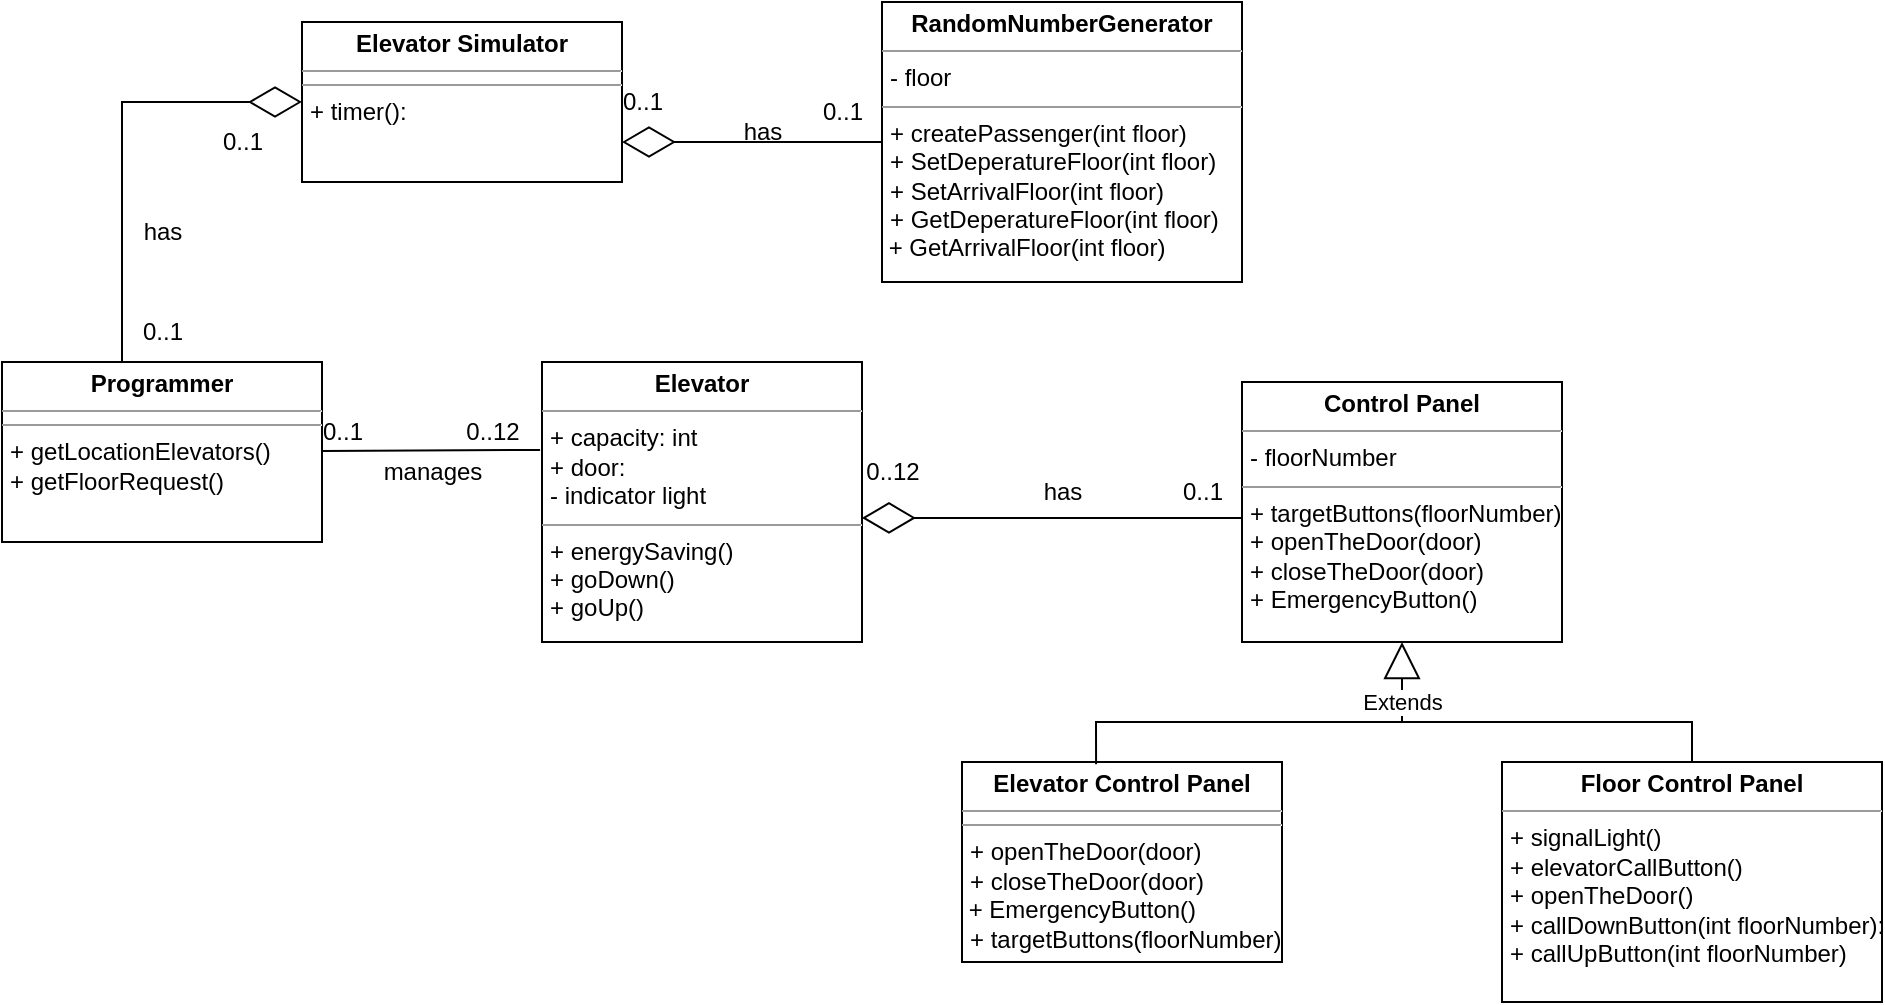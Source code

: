 <mxfile version="20.5.3" type="device"><diagram id="eMk5KmZfp2UYotFHUcdg" name="Page-1"><mxGraphModel dx="1278" dy="622" grid="1" gridSize="10" guides="1" tooltips="1" connect="1" arrows="1" fold="1" page="1" pageScale="1" pageWidth="827" pageHeight="1169" math="0" shadow="0"><root><mxCell id="0"/><mxCell id="1" parent="0"/><mxCell id="4ck6xHnSa1Zz_BY6RrN3-8" style="edgeStyle=orthogonalEdgeStyle;rounded=0;orthogonalLoop=1;jettySize=auto;html=1;exitX=0.5;exitY=1;exitDx=0;exitDy=0;" parent="1" edge="1"><mxGeometry relative="1" as="geometry"><mxPoint x="515" y="420" as="sourcePoint"/><mxPoint x="515" y="420" as="targetPoint"/></mxGeometry></mxCell><mxCell id="BCSiV_x7yG9Vn_VCYhH1-1" value="&lt;p style=&quot;margin:0px;margin-top:4px;text-align:center;&quot;&gt;&lt;b&gt;Elevator Simulator&lt;/b&gt;&lt;br&gt;&lt;/p&gt;&lt;hr size=&quot;1&quot;&gt;&lt;hr size=&quot;1&quot;&gt;&lt;p style=&quot;margin:0px;margin-left:4px;&quot;&gt;+ timer():&lt;br&gt;&lt;/p&gt;" style="verticalAlign=top;align=left;overflow=fill;fontSize=12;fontFamily=Helvetica;html=1;" parent="1" vertex="1"><mxGeometry x="300" y="20" width="160" height="80" as="geometry"/></mxCell><mxCell id="ZcxEJsqyIQtUdfNeWn4l-1" value="&lt;p style=&quot;margin:0px;margin-top:4px;text-align:center;&quot;&gt;&lt;b&gt;Elevator&lt;/b&gt;&lt;/p&gt;&lt;hr size=&quot;1&quot;&gt;&lt;p style=&quot;margin:0px;margin-left:4px;&quot;&gt;+ capacity: int&lt;/p&gt;&lt;p style=&quot;margin:0px;margin-left:4px;&quot;&gt;+ door:&lt;/p&gt;&lt;p style=&quot;margin:0px;margin-left:4px;&quot;&gt;- indicator light&lt;br&gt;&lt;/p&gt;&lt;hr size=&quot;1&quot;&gt;&lt;p style=&quot;margin:0px;margin-left:4px;&quot;&gt;+ energySaving()&lt;/p&gt;&lt;p style=&quot;margin:0px;margin-left:4px;&quot;&gt;+ goDown()&lt;/p&gt;&lt;p style=&quot;margin:0px;margin-left:4px;&quot;&gt;+ goUp()&lt;br&gt;&lt;/p&gt;" style="verticalAlign=top;align=left;overflow=fill;fontSize=12;fontFamily=Helvetica;html=1;" vertex="1" parent="1"><mxGeometry x="420" y="190" width="160" height="140" as="geometry"/></mxCell><mxCell id="ZcxEJsqyIQtUdfNeWn4l-2" value="&lt;p style=&quot;margin:0px;margin-top:4px;text-align:center;&quot;&gt;&lt;b&gt;Control Panel&lt;br&gt;&lt;/b&gt;&lt;/p&gt;&lt;hr size=&quot;1&quot;&gt;&lt;p style=&quot;margin:0px;margin-left:4px;&quot;&gt;- floorNumber&lt;br&gt;&lt;/p&gt;&lt;hr size=&quot;1&quot;&gt;&lt;p style=&quot;margin:0px;margin-left:4px;&quot;&gt;+ targetButtons(floorNumber)&lt;/p&gt;&lt;p style=&quot;margin:0px;margin-left:4px;&quot;&gt;+ openTheDoor(door)&lt;/p&gt;&lt;p style=&quot;margin:0px;margin-left:4px;&quot;&gt;+ closeTheDoor(door)&lt;/p&gt;&lt;p style=&quot;margin:0px;margin-left:4px;&quot;&gt;+ EmergencyButton()&lt;br&gt;&lt;/p&gt;" style="verticalAlign=top;align=left;overflow=fill;fontSize=12;fontFamily=Helvetica;html=1;" vertex="1" parent="1"><mxGeometry x="770" y="200" width="160" height="130" as="geometry"/></mxCell><mxCell id="ZcxEJsqyIQtUdfNeWn4l-3" value="" style="endArrow=diamondThin;endFill=0;endSize=24;html=1;rounded=0;entryX=1;entryY=0.557;entryDx=0;entryDy=0;entryPerimeter=0;" edge="1" parent="1" target="ZcxEJsqyIQtUdfNeWn4l-1"><mxGeometry width="160" relative="1" as="geometry"><mxPoint x="770" y="268" as="sourcePoint"/><mxPoint x="670" y="230" as="targetPoint"/></mxGeometry></mxCell><mxCell id="ZcxEJsqyIQtUdfNeWn4l-4" value="&lt;p style=&quot;margin:0px;margin-top:4px;text-align:center;&quot;&gt;&lt;b&gt;Programmer&lt;/b&gt;&lt;br&gt;&lt;/p&gt;&lt;hr size=&quot;1&quot;&gt;&lt;hr size=&quot;1&quot;&gt;&lt;p style=&quot;margin:0px;margin-left:4px;&quot;&gt;+ getLocationElevators()&lt;/p&gt;&lt;p style=&quot;margin:0px;margin-left:4px;&quot;&gt;+ getFloorRequest()&lt;/p&gt;&lt;p style=&quot;margin:0px;margin-left:4px;&quot;&gt;&lt;br&gt;&lt;/p&gt;&lt;p style=&quot;margin:0px;margin-left:4px;&quot;&gt;&lt;br&gt;&lt;/p&gt;" style="verticalAlign=top;align=left;overflow=fill;fontSize=12;fontFamily=Helvetica;html=1;" vertex="1" parent="1"><mxGeometry x="150" y="190" width="160" height="90" as="geometry"/></mxCell><mxCell id="ZcxEJsqyIQtUdfNeWn4l-5" value="" style="endArrow=diamondThin;endFill=0;endSize=24;html=1;rounded=0;entryX=0;entryY=0.5;entryDx=0;entryDy=0;exitX=0.375;exitY=0;exitDx=0;exitDy=0;exitPerimeter=0;" edge="1" parent="1" source="ZcxEJsqyIQtUdfNeWn4l-4" target="BCSiV_x7yG9Vn_VCYhH1-1"><mxGeometry width="160" relative="1" as="geometry"><mxPoint x="230" y="170" as="sourcePoint"/><mxPoint x="540" y="230" as="targetPoint"/><Array as="points"><mxPoint x="210" y="170"/><mxPoint x="210" y="150"/><mxPoint x="210" y="60"/></Array></mxGeometry></mxCell><mxCell id="ZcxEJsqyIQtUdfNeWn4l-10" value="&lt;p style=&quot;margin:0px;margin-top:4px;text-align:center;&quot;&gt;&lt;b&gt;Elevator Control Panel&lt;/b&gt;&lt;br&gt;&lt;/p&gt;&lt;hr size=&quot;1&quot;&gt;&lt;hr size=&quot;1&quot;&gt;&lt;p style=&quot;margin:0px;margin-left:4px;&quot;&gt;+ openTheDoor(door)&lt;/p&gt;&lt;p style=&quot;margin:0px;margin-left:4px;&quot;&gt;+ closeTheDoor(door)&lt;/p&gt;&lt;div&gt;&amp;nbsp;+ EmergencyButton()&lt;/div&gt;&lt;div&gt;&lt;p style=&quot;margin:0px;margin-left:4px;&quot;&gt;+ targetButtons(floorNumber)&lt;/p&gt;&lt;/div&gt;&lt;p style=&quot;margin:0px;margin-left:4px;&quot;&gt;&lt;/p&gt;" style="verticalAlign=top;align=left;overflow=fill;fontSize=12;fontFamily=Helvetica;html=1;" vertex="1" parent="1"><mxGeometry x="630" y="390" width="160" height="100" as="geometry"/></mxCell><mxCell id="ZcxEJsqyIQtUdfNeWn4l-11" value="&lt;p style=&quot;margin:0px;margin-top:4px;text-align:center;&quot;&gt;&lt;b&gt;Floor Control Panel&lt;/b&gt;&lt;br&gt;&lt;/p&gt;&lt;hr size=&quot;1&quot;&gt;&lt;p style=&quot;margin:0px;margin-left:4px;&quot;&gt;+ signalLight()&lt;br&gt;&lt;/p&gt;&lt;p style=&quot;margin:0px;margin-left:4px;&quot;&gt;+ elevatorCallButton()&lt;/p&gt;&lt;p style=&quot;margin:0px;margin-left:4px;&quot;&gt;+ openTheDoor()&lt;/p&gt;&lt;p style=&quot;margin:0px;margin-left:4px;&quot;&gt;+ callDownButton(int floorNumber):&lt;/p&gt;&lt;p style=&quot;margin:0px;margin-left:4px;&quot;&gt;+ callUpButton(int floorNumber)&lt;br&gt;&lt;/p&gt;&lt;p style=&quot;margin:0px;margin-left:4px;&quot;&gt;&lt;br&gt;&lt;/p&gt;&lt;p style=&quot;margin:0px;margin-left:4px;&quot;&gt;&lt;br&gt;&lt;/p&gt;" style="verticalAlign=top;align=left;overflow=fill;fontSize=12;fontFamily=Helvetica;html=1;" vertex="1" parent="1"><mxGeometry x="900" y="390" width="190" height="120" as="geometry"/></mxCell><mxCell id="ZcxEJsqyIQtUdfNeWn4l-12" value="Extends" style="endArrow=block;endSize=16;endFill=0;html=1;rounded=0;exitX=0.419;exitY=0.011;exitDx=0;exitDy=0;exitPerimeter=0;" edge="1" parent="1" source="ZcxEJsqyIQtUdfNeWn4l-10" target="ZcxEJsqyIQtUdfNeWn4l-2"><mxGeometry x="0.72" width="160" relative="1" as="geometry"><mxPoint x="710" y="380" as="sourcePoint"/><mxPoint x="870" y="380" as="targetPoint"/><Array as="points"><mxPoint x="697" y="370"/><mxPoint x="850" y="370"/></Array><mxPoint as="offset"/></mxGeometry></mxCell><mxCell id="ZcxEJsqyIQtUdfNeWn4l-14" value="" style="endArrow=none;html=1;rounded=0;entryX=0.5;entryY=0;entryDx=0;entryDy=0;" edge="1" parent="1" target="ZcxEJsqyIQtUdfNeWn4l-11"><mxGeometry width="50" height="50" relative="1" as="geometry"><mxPoint x="840" y="370" as="sourcePoint"/><mxPoint x="810" y="350" as="targetPoint"/><Array as="points"><mxPoint x="995" y="370"/></Array></mxGeometry></mxCell><mxCell id="ZcxEJsqyIQtUdfNeWn4l-16" value="&lt;p style=&quot;margin:0px;margin-top:4px;text-align:center;&quot;&gt;&lt;b&gt;RandomNumberGenerator&lt;/b&gt;&lt;br&gt;&lt;/p&gt;&lt;hr size=&quot;1&quot;&gt;&lt;p style=&quot;margin:0px;margin-left:4px;&quot;&gt;- floor&lt;br&gt;&lt;/p&gt;&lt;hr size=&quot;1&quot;&gt;&lt;p style=&quot;margin:0px;margin-left:4px;&quot;&gt;+ createPassenger(int floor)&lt;/p&gt;&lt;p style=&quot;margin:0px;margin-left:4px;&quot;&gt;+ SetDeperatureFloor(int floor)&lt;/p&gt;&lt;p style=&quot;margin:0px;margin-left:4px;&quot;&gt;+ SetArrivalFloor(int floor)&lt;/p&gt;&lt;p style=&quot;margin:0px;margin-left:4px;&quot;&gt;+ GetDeperatureFloor(int floor)&lt;/p&gt;&amp;nbsp;+ GetArrivalFloor(int floor)&lt;p style=&quot;margin:0px;margin-left:4px;&quot;&gt;&lt;/p&gt;" style="verticalAlign=top;align=left;overflow=fill;fontSize=12;fontFamily=Helvetica;html=1;" vertex="1" parent="1"><mxGeometry x="590" y="10" width="180" height="140" as="geometry"/></mxCell><mxCell id="ZcxEJsqyIQtUdfNeWn4l-21" value="" style="endArrow=diamondThin;endFill=0;endSize=24;html=1;rounded=0;exitX=0;exitY=0.5;exitDx=0;exitDy=0;" edge="1" parent="1" source="ZcxEJsqyIQtUdfNeWn4l-16"><mxGeometry width="160" relative="1" as="geometry"><mxPoint x="580" y="78" as="sourcePoint"/><mxPoint x="460" y="80" as="targetPoint"/></mxGeometry></mxCell><mxCell id="ZcxEJsqyIQtUdfNeWn4l-22" value="" style="endArrow=none;html=1;rounded=0;entryX=-0.006;entryY=0.314;entryDx=0;entryDy=0;entryPerimeter=0;" edge="1" parent="1" source="ZcxEJsqyIQtUdfNeWn4l-4" target="ZcxEJsqyIQtUdfNeWn4l-1"><mxGeometry width="50" height="50" relative="1" as="geometry"><mxPoint x="500" y="300" as="sourcePoint"/><mxPoint x="550" y="250" as="targetPoint"/></mxGeometry></mxCell><mxCell id="ZcxEJsqyIQtUdfNeWn4l-23" value="manages" style="text;html=1;resizable=0;autosize=1;align=center;verticalAlign=middle;points=[];fillColor=none;strokeColor=none;rounded=0;" vertex="1" parent="1"><mxGeometry x="330" y="230" width="70" height="30" as="geometry"/></mxCell><mxCell id="ZcxEJsqyIQtUdfNeWn4l-26" value="0..1" style="text;html=1;resizable=0;autosize=1;align=center;verticalAlign=middle;points=[];fillColor=none;strokeColor=none;rounded=0;" vertex="1" parent="1"><mxGeometry x="210" y="160" width="40" height="30" as="geometry"/></mxCell><mxCell id="ZcxEJsqyIQtUdfNeWn4l-27" value="0..1" style="text;html=1;resizable=0;autosize=1;align=center;verticalAlign=middle;points=[];fillColor=none;strokeColor=none;rounded=0;" vertex="1" parent="1"><mxGeometry x="250" y="65" width="40" height="30" as="geometry"/></mxCell><mxCell id="ZcxEJsqyIQtUdfNeWn4l-28" value="0..1" style="text;html=1;resizable=0;autosize=1;align=center;verticalAlign=middle;points=[];fillColor=none;strokeColor=none;rounded=0;" vertex="1" parent="1"><mxGeometry x="450" y="45" width="40" height="30" as="geometry"/></mxCell><mxCell id="ZcxEJsqyIQtUdfNeWn4l-29" value="0..1" style="text;html=1;resizable=0;autosize=1;align=center;verticalAlign=middle;points=[];fillColor=none;strokeColor=none;rounded=0;" vertex="1" parent="1"><mxGeometry x="550" y="50" width="40" height="30" as="geometry"/></mxCell><mxCell id="ZcxEJsqyIQtUdfNeWn4l-30" value="has" style="text;html=1;resizable=0;autosize=1;align=center;verticalAlign=middle;points=[];fillColor=none;strokeColor=none;rounded=0;" vertex="1" parent="1"><mxGeometry x="210" y="110" width="40" height="30" as="geometry"/></mxCell><mxCell id="ZcxEJsqyIQtUdfNeWn4l-31" value="has" style="text;html=1;resizable=0;autosize=1;align=center;verticalAlign=middle;points=[];fillColor=none;strokeColor=none;rounded=0;" vertex="1" parent="1"><mxGeometry x="510" y="60" width="40" height="30" as="geometry"/></mxCell><mxCell id="ZcxEJsqyIQtUdfNeWn4l-32" value="0..1" style="text;html=1;resizable=0;autosize=1;align=center;verticalAlign=middle;points=[];fillColor=none;strokeColor=none;rounded=0;" vertex="1" parent="1"><mxGeometry x="300" y="210" width="40" height="30" as="geometry"/></mxCell><mxCell id="ZcxEJsqyIQtUdfNeWn4l-33" value="0..12" style="text;html=1;resizable=0;autosize=1;align=center;verticalAlign=middle;points=[];fillColor=none;strokeColor=none;rounded=0;" vertex="1" parent="1"><mxGeometry x="370" y="210" width="50" height="30" as="geometry"/></mxCell><mxCell id="ZcxEJsqyIQtUdfNeWn4l-36" value="0..12" style="text;html=1;resizable=0;autosize=1;align=center;verticalAlign=middle;points=[];fillColor=none;strokeColor=none;rounded=0;" vertex="1" parent="1"><mxGeometry x="570" y="230" width="50" height="30" as="geometry"/></mxCell><mxCell id="ZcxEJsqyIQtUdfNeWn4l-37" value="0..1" style="text;html=1;resizable=0;autosize=1;align=center;verticalAlign=middle;points=[];fillColor=none;strokeColor=none;rounded=0;" vertex="1" parent="1"><mxGeometry x="730" y="240" width="40" height="30" as="geometry"/></mxCell><mxCell id="ZcxEJsqyIQtUdfNeWn4l-38" value="has" style="text;html=1;resizable=0;autosize=1;align=center;verticalAlign=middle;points=[];fillColor=none;strokeColor=none;rounded=0;" vertex="1" parent="1"><mxGeometry x="660" y="240" width="40" height="30" as="geometry"/></mxCell></root></mxGraphModel></diagram></mxfile>